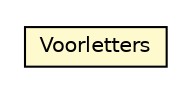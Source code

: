 #!/usr/local/bin/dot
#
# Class diagram 
# Generated by UMLGraph version R5_6-24-gf6e263 (http://www.umlgraph.org/)
#

digraph G {
	edge [fontname="Helvetica",fontsize=10,labelfontname="Helvetica",labelfontsize=10];
	node [fontname="Helvetica",fontsize=10,shape=plaintext];
	nodesep=0.25;
	ranksep=0.5;
	// nl.egem.stuf.sector.bg._0204.PRSKerngegevens.Voorletters
	c167445 [label=<<table title="nl.egem.stuf.sector.bg._0204.PRSKerngegevens.Voorletters" border="0" cellborder="1" cellspacing="0" cellpadding="2" port="p" bgcolor="lemonChiffon" href="./PRSKerngegevens.Voorletters.html">
		<tr><td><table border="0" cellspacing="0" cellpadding="1">
<tr><td align="center" balign="center"> Voorletters </td></tr>
		</table></td></tr>
		</table>>, URL="./PRSKerngegevens.Voorletters.html", fontname="Helvetica", fontcolor="black", fontsize=10.0];
}

